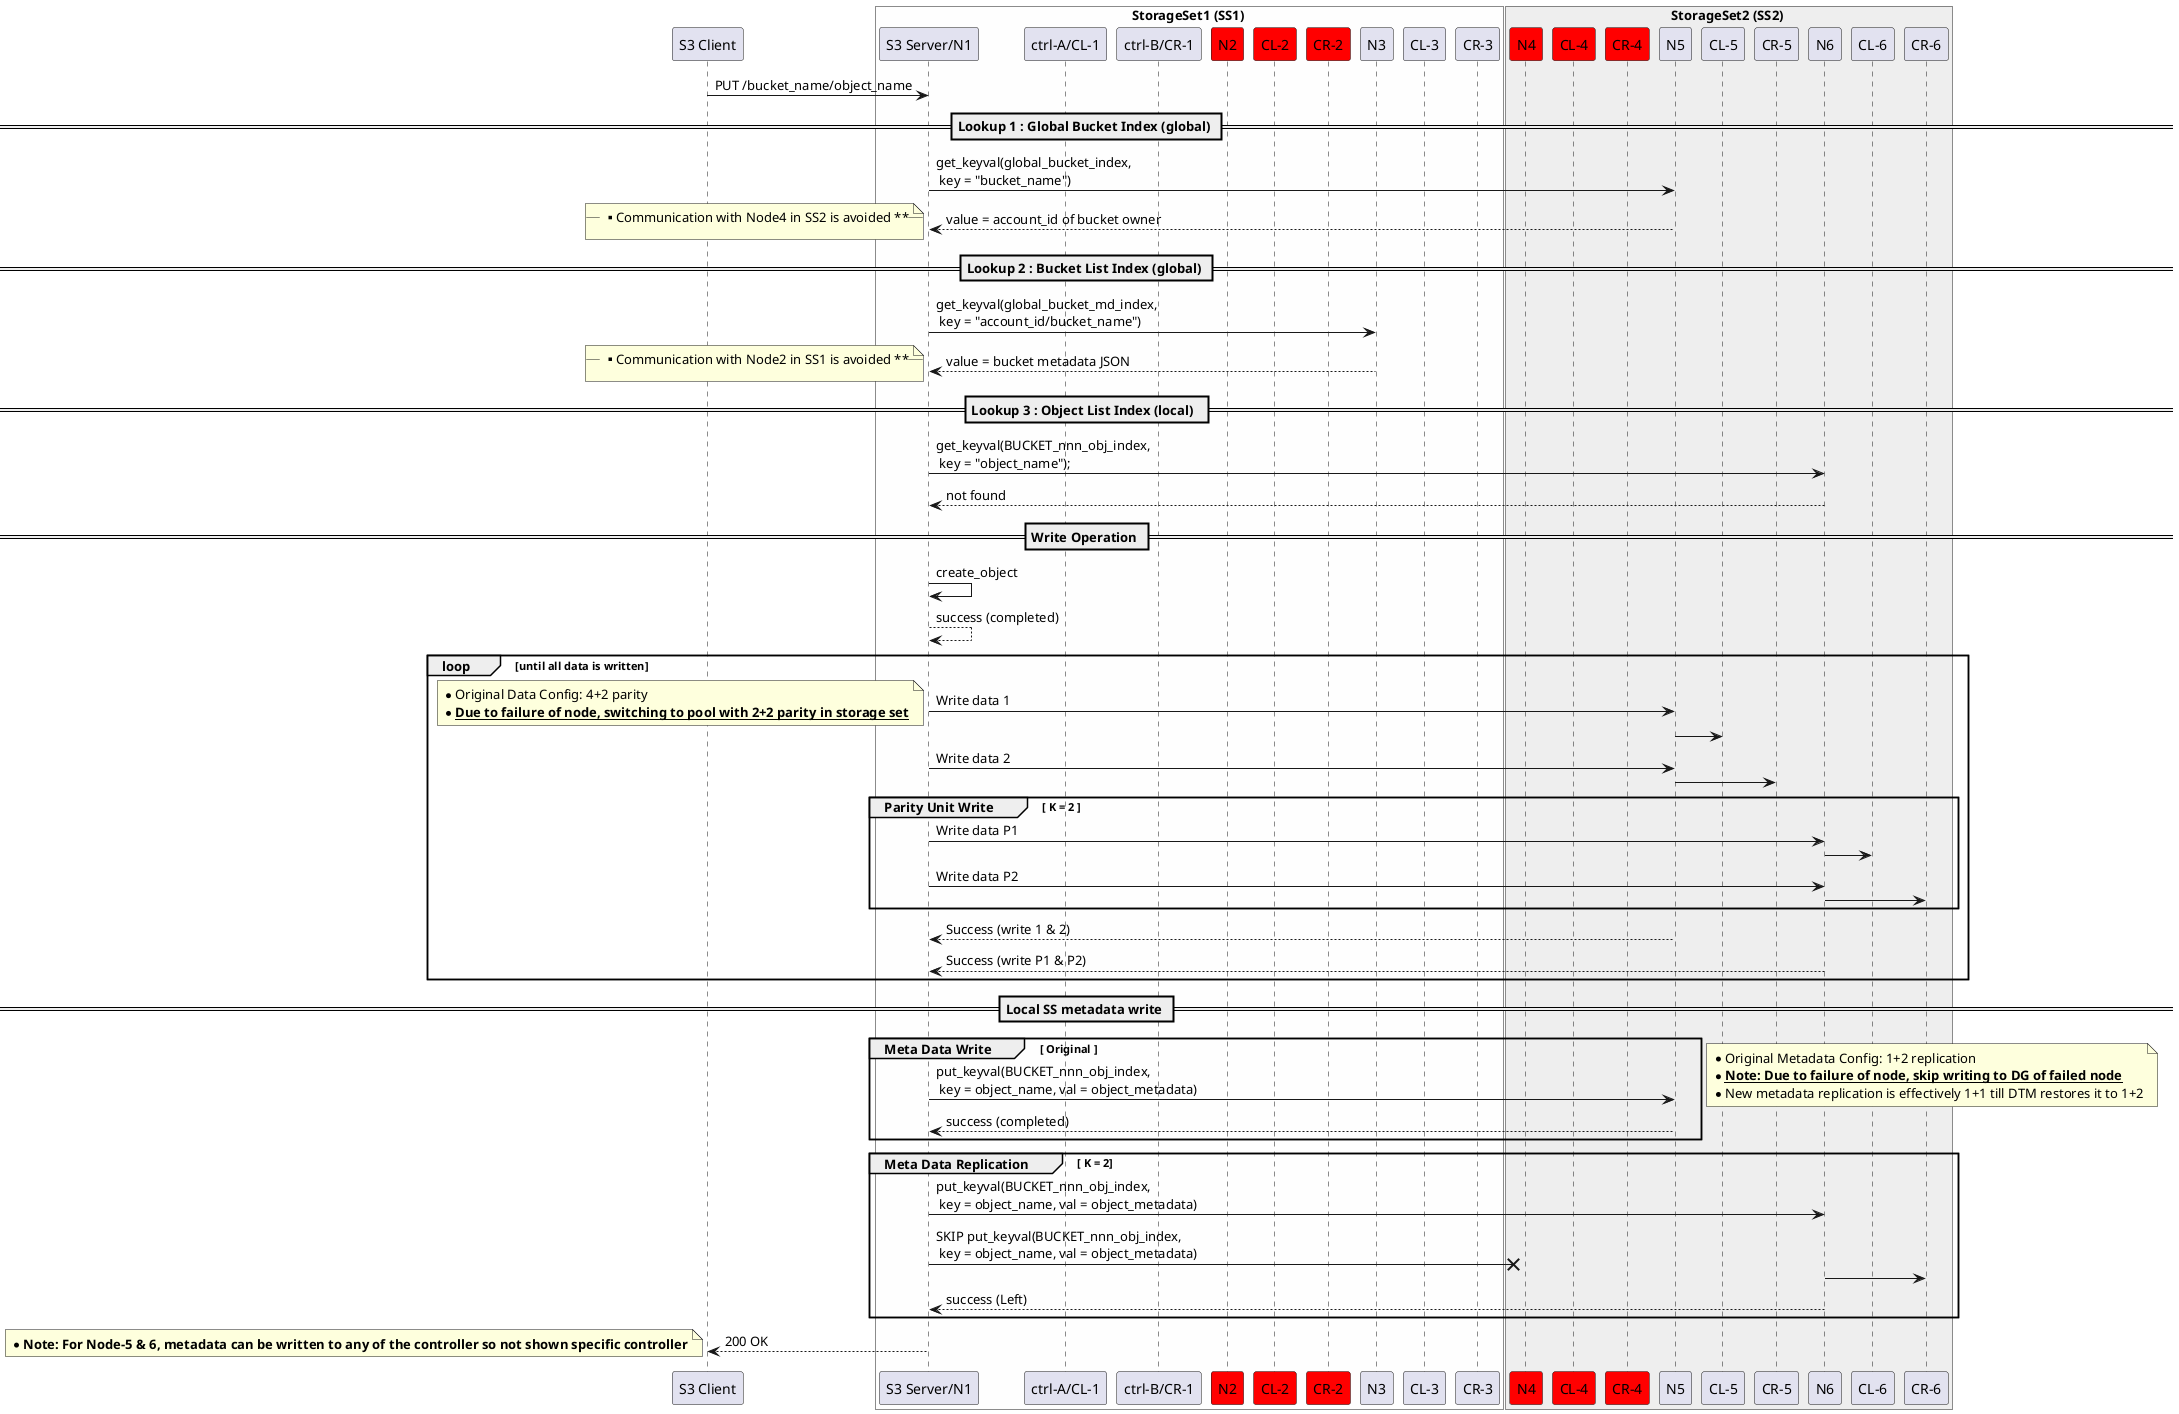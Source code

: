 ```plantuml
@startuml

participant "S3 Client" as client
box StorageSet1 (SS1) #FEFEFE
participant "S3 Server/N1" as N1
participant "ctrl-A/CL-1" as CL_1
participant "ctrl-B/CR-1" as CR_1
participant "N2" as N2 #red
participant "CL-2" as CL_2 #red
participant "CR-2" as CR_2 #red
participant "N3" as N3
participant "CL-3" as CL_3
participant "CR-3" as CR_3
end box
box StorageSet2 (SS2) #EEEEEE
participant "N4" as N4 #red
participant "CL-4" as CL_4 #red
participant "CR-4" as CR_4 #red
participant "N5" as N5
participant "CL-5" as CL_5
participant "CR-5" as CR_5
participant "N6" as N6
participant "CL-6" as CL_6
participant "CR-6" as CR_6
end box

client -> N1: PUT /bucket_name/object_name

== Lookup 1 : Global Bucket Index (global) ==
N1 -> N5: get_keyval(global_bucket_index,\n key = "bucket_name")
N5 --> N1: value = account_id of bucket owner

note left
   __** Communication with Node4 in SS2 is avoided **__
end note

== Lookup 2 : Bucket List Index (global) ==
N1 -> N3: get_keyval(global_bucket_md_index,\n key = "account_id/bucket_name")
N3 --> N1: value = bucket metadata JSON

note left
   __** Communication with Node2 in SS1 is avoided **__
end note

== Lookup 3 : Object List Index (local)  ==
N1 -> N6: get_keyval(BUCKET_nnn_obj_index,\n key = "object_name");
N6 --> N1: not found

== Write Operation ==
N1 -> N1: create_object
N1 --> N1: success (completed)

loop until all data is written
  N1 -> "N5": Write data 1
note left
   * Original Data Config: 4+2 parity
   * __**Due to failure of node, switching to pool with 2+2 parity in storage set**__
end note
  "N5" -> CL_5
  N1 -> "N5": Write data 2
  "N5" -> CR_5

group Parity Unit Write [ K = 2 ]  
  N1 -> "N6": Write data P1
  "N6" -> CL_6
  N1 -> "N6": Write data P2
  "N6" -> CR_6
end  

  N5 --> N1: Success (write 1 & 2)
  N6 --> N1: Success (write P1 & P2)
end

== Local SS metadata write ==
group Meta Data Write [ Original ]
N1 -> N5: put_keyval(BUCKET_nnn_obj_index,\n key = object_name, val = object_metadata)
N5 --> N1: success (completed)
end
note left
   * Original Metadata Config: 1+2 replication
   * __**Note: Due to failure of node, skip writing to DG of failed node**__
   * New metadata replication is effectively 1+1 till DTM restores it to 1+2
end note

group Meta Data Replication [ K = 2]
N1 -> N6: put_keyval(BUCKET_nnn_obj_index,\n key = object_name, val = object_metadata)
N1 -X N4: SKIP put_keyval(BUCKET_nnn_obj_index,\n key = object_name, val = object_metadata)
"N6" -> CR_6
N6 --> N1: success (Left)
end
N1 --> client: 200 OK
note left
   * **Note: For Node-5 & 6, metadata can be written to any of the controller so not shown specific controller**
end note

@enduml
```